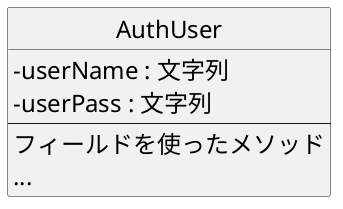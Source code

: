 @startuml
skinparam classAttributeIconSize 0
skinparam monochrome true
skinparam classFontSize 24
skinparam classFontName BIZ-UDPGothic-B
skinparam classAttributeFontSize 24
skinparam classAttributeFontName BIZ-UDPGothic-B
skinparam shadowing false
skinparam arrowFontSize 24
skinparam arrowFontName BIZ-UDPGothic-B
hide circle

class AuthUser {
- userName : 文字列
- userPass : 文字列
----
フィールドを使ったメソッド
...
}


@enduml